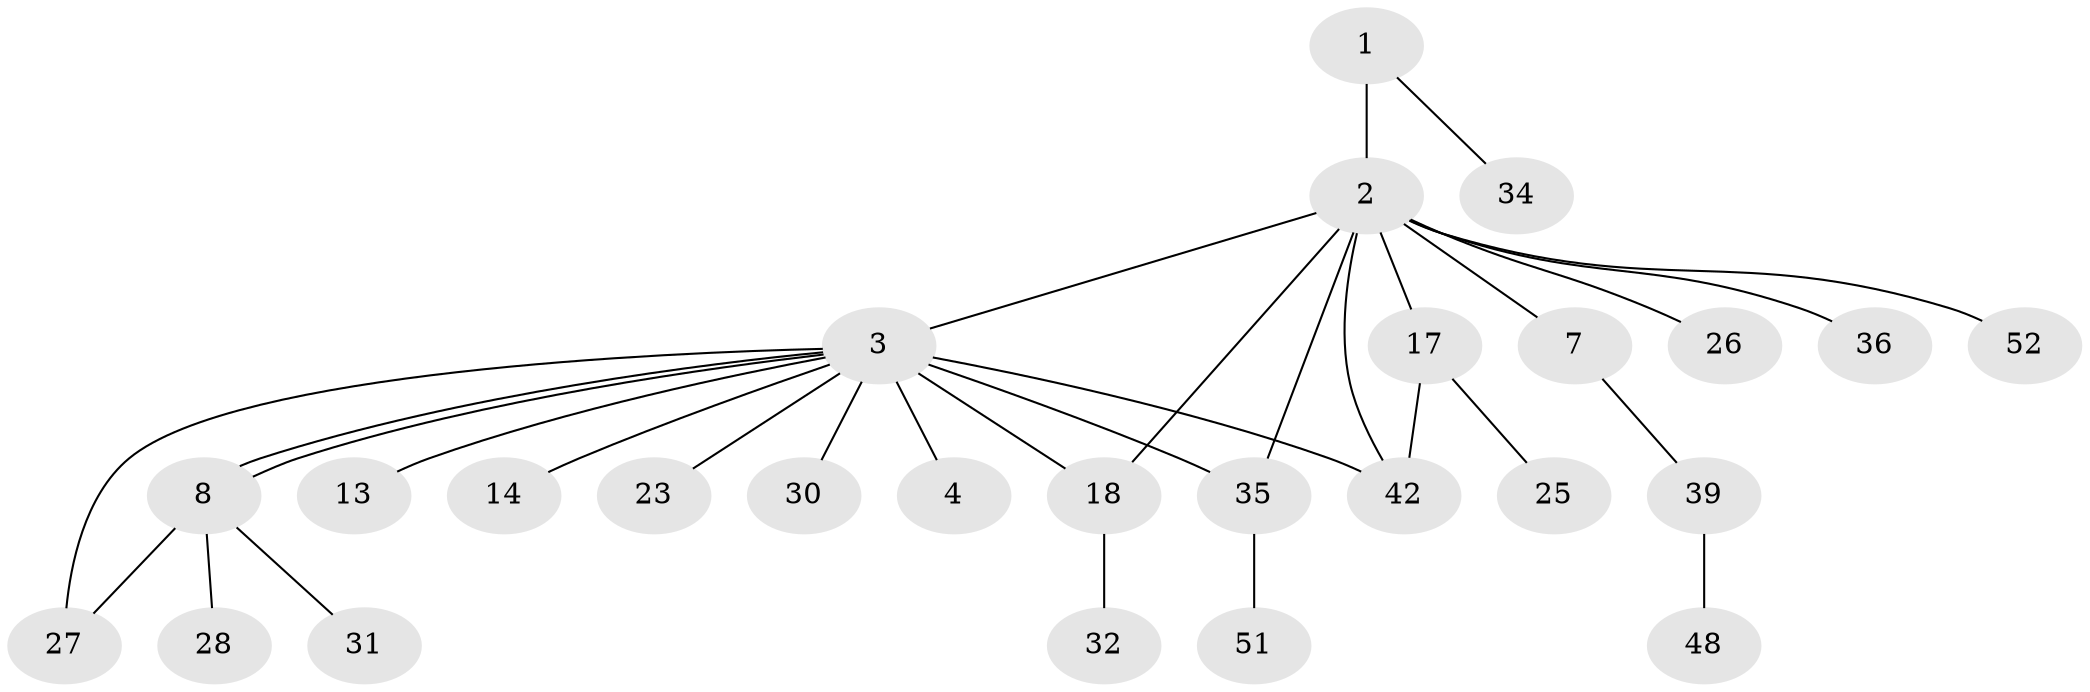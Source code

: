 // original degree distribution, {2: 0.20754716981132076, 10: 0.018867924528301886, 16: 0.018867924528301886, 1: 0.4716981132075472, 3: 0.1509433962264151, 4: 0.07547169811320754, 5: 0.03773584905660377, 7: 0.018867924528301886}
// Generated by graph-tools (version 1.1) at 2025/14/03/09/25 04:14:33]
// undirected, 26 vertices, 31 edges
graph export_dot {
graph [start="1"]
  node [color=gray90,style=filled];
  1 [super="+15"];
  2 [super="+22+10+38+16+11+21"];
  3 [super="+46+5+6+53"];
  4;
  7;
  8 [super="+9"];
  13;
  14;
  17 [super="+40+19+29+50"];
  18 [super="+20+33"];
  23;
  25;
  26;
  27;
  28;
  30;
  31;
  32;
  34 [super="+47"];
  35 [super="+45"];
  36;
  39;
  42 [super="+44+49"];
  48;
  51;
  52;
  1 -- 2 [weight=3];
  1 -- 34;
  2 -- 3;
  2 -- 7;
  2 -- 17;
  2 -- 36;
  2 -- 52;
  2 -- 26;
  2 -- 42;
  2 -- 35;
  2 -- 18 [weight=2];
  3 -- 4;
  3 -- 8;
  3 -- 8;
  3 -- 13;
  3 -- 23;
  3 -- 42;
  3 -- 35;
  3 -- 27;
  3 -- 18 [weight=3];
  3 -- 14;
  3 -- 30;
  7 -- 39;
  8 -- 27;
  8 -- 28;
  8 -- 31;
  17 -- 25;
  17 -- 42;
  18 -- 32;
  35 -- 51;
  39 -- 48;
}
